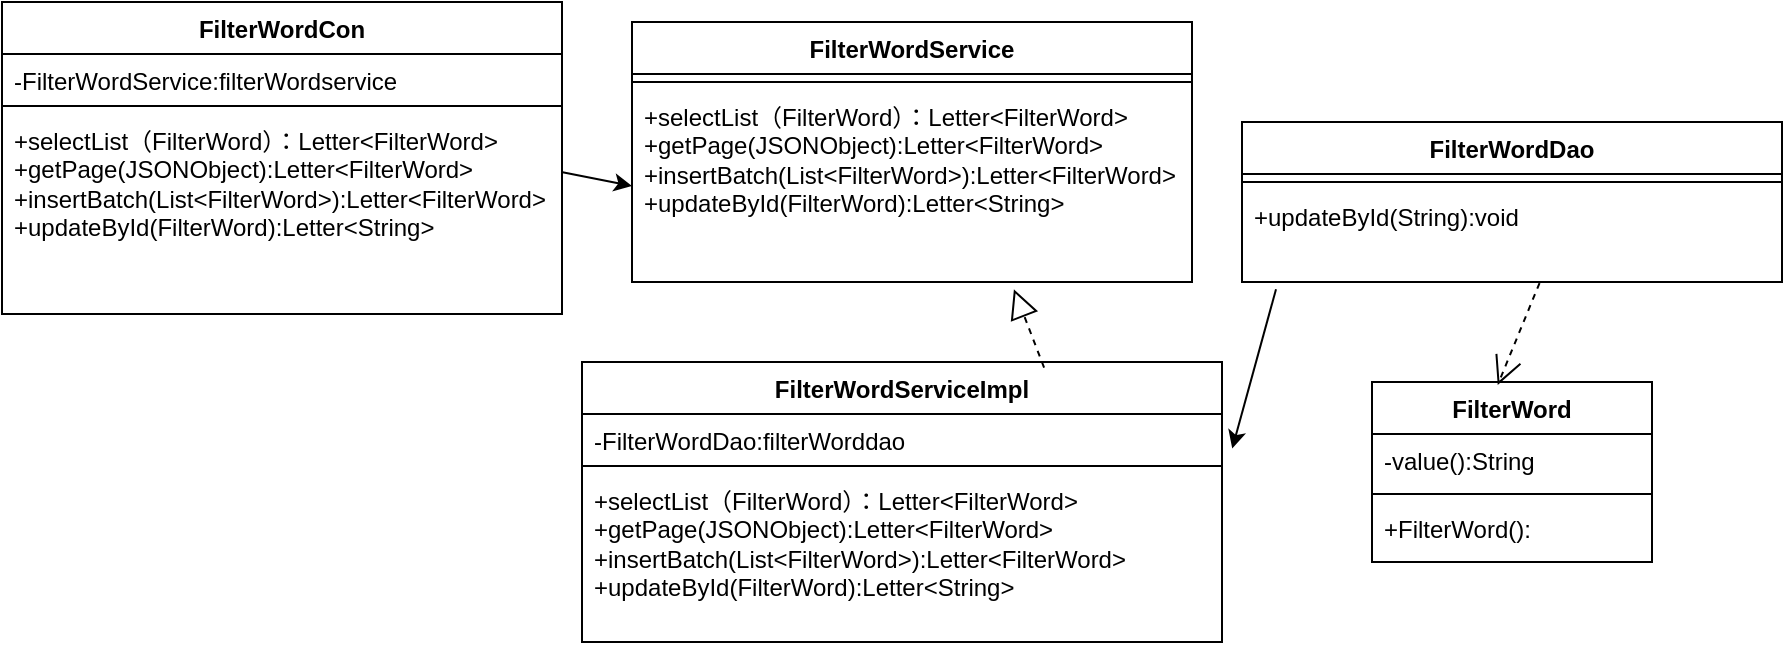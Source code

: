 <mxfile version="21.3.4" type="github">
  <diagram id="C5RBs43oDa-KdzZeNtuy" name="Page-1">
    <mxGraphModel dx="1877" dy="541" grid="1" gridSize="10" guides="1" tooltips="1" connect="1" arrows="1" fold="1" page="1" pageScale="1" pageWidth="827" pageHeight="1169" math="0" shadow="0">
      <root>
        <mxCell id="WIyWlLk6GJQsqaUBKTNV-0" />
        <mxCell id="WIyWlLk6GJQsqaUBKTNV-1" parent="WIyWlLk6GJQsqaUBKTNV-0" />
        <mxCell id="F-JWXadlDR7yPfgAgjF9-0" value="FilterWordService" style="swimlane;fontStyle=1;align=center;verticalAlign=top;childLayout=stackLayout;horizontal=1;startSize=26;horizontalStack=0;resizeParent=1;resizeParentMax=0;resizeLast=0;collapsible=1;marginBottom=0;whiteSpace=wrap;html=1;" parent="WIyWlLk6GJQsqaUBKTNV-1" vertex="1">
          <mxGeometry x="235" y="160" width="280" height="130" as="geometry" />
        </mxCell>
        <mxCell id="F-JWXadlDR7yPfgAgjF9-2" value="" style="line;strokeWidth=1;fillColor=none;align=left;verticalAlign=middle;spacingTop=-1;spacingLeft=3;spacingRight=3;rotatable=0;labelPosition=right;points=[];portConstraint=eastwest;strokeColor=inherit;" parent="F-JWXadlDR7yPfgAgjF9-0" vertex="1">
          <mxGeometry y="26" width="280" height="8" as="geometry" />
        </mxCell>
        <mxCell id="F-JWXadlDR7yPfgAgjF9-3" value="+selectList（FilterWord）：Letter&amp;lt;FilterWord&amp;gt;&lt;br style=&quot;border-color: var(--border-color);&quot;&gt;+getPage(JSONObject):Letter&amp;lt;FilterWord&amp;gt;&lt;br style=&quot;border-color: var(--border-color);&quot;&gt;+insertBatch(List&amp;lt;FilterWord&amp;gt;):Letter&amp;lt;FilterWord&amp;gt;&lt;br style=&quot;border-color: var(--border-color);&quot;&gt;+updateById(FilterWord):Letter&amp;lt;String&amp;gt;" style="text;strokeColor=none;fillColor=none;align=left;verticalAlign=top;spacingLeft=4;spacingRight=4;overflow=hidden;rotatable=0;points=[[0,0.5],[1,0.5]];portConstraint=eastwest;whiteSpace=wrap;html=1;" parent="F-JWXadlDR7yPfgAgjF9-0" vertex="1">
          <mxGeometry y="34" width="280" height="96" as="geometry" />
        </mxCell>
        <mxCell id="F-JWXadlDR7yPfgAgjF9-7" value="FilterWordCon" style="swimlane;fontStyle=1;align=center;verticalAlign=top;childLayout=stackLayout;horizontal=1;startSize=26;horizontalStack=0;resizeParent=1;resizeParentMax=0;resizeLast=0;collapsible=1;marginBottom=0;whiteSpace=wrap;html=1;" parent="WIyWlLk6GJQsqaUBKTNV-1" vertex="1">
          <mxGeometry x="-80" y="150" width="280" height="156" as="geometry" />
        </mxCell>
        <mxCell id="F-JWXadlDR7yPfgAgjF9-8" value="-FilterWordService:filterWordservice" style="text;strokeColor=none;fillColor=none;align=left;verticalAlign=top;spacingLeft=4;spacingRight=4;overflow=hidden;rotatable=0;points=[[0,0.5],[1,0.5]];portConstraint=eastwest;whiteSpace=wrap;html=1;" parent="F-JWXadlDR7yPfgAgjF9-7" vertex="1">
          <mxGeometry y="26" width="280" height="22" as="geometry" />
        </mxCell>
        <mxCell id="F-JWXadlDR7yPfgAgjF9-9" value="" style="line;strokeWidth=1;fillColor=none;align=left;verticalAlign=middle;spacingTop=-1;spacingLeft=3;spacingRight=3;rotatable=0;labelPosition=right;points=[];portConstraint=eastwest;strokeColor=inherit;" parent="F-JWXadlDR7yPfgAgjF9-7" vertex="1">
          <mxGeometry y="48" width="280" height="8" as="geometry" />
        </mxCell>
        <mxCell id="F-JWXadlDR7yPfgAgjF9-10" value="+selectList（FilterWord）：Letter&amp;lt;FilterWord&amp;gt;&lt;br&gt;+getPage(JSONObject):Letter&amp;lt;FilterWord&amp;gt;&lt;br&gt;+insertBatch(List&amp;lt;FilterWord&amp;gt;):Letter&amp;lt;FilterWord&amp;gt;&lt;br&gt;+updateById(FilterWord):Letter&amp;lt;String&amp;gt;" style="text;strokeColor=none;fillColor=none;align=left;verticalAlign=top;spacingLeft=4;spacingRight=4;overflow=hidden;rotatable=0;points=[[0,0.5],[1,0.5]];portConstraint=eastwest;whiteSpace=wrap;html=1;" parent="F-JWXadlDR7yPfgAgjF9-7" vertex="1">
          <mxGeometry y="56" width="280" height="100" as="geometry" />
        </mxCell>
        <mxCell id="F-JWXadlDR7yPfgAgjF9-12" value="FilterWordServiceImpl" style="swimlane;fontStyle=1;align=center;verticalAlign=top;childLayout=stackLayout;horizontal=1;startSize=26;horizontalStack=0;resizeParent=1;resizeParentMax=0;resizeLast=0;collapsible=1;marginBottom=0;whiteSpace=wrap;html=1;" parent="WIyWlLk6GJQsqaUBKTNV-1" vertex="1">
          <mxGeometry x="210" y="330" width="320" height="140" as="geometry" />
        </mxCell>
        <mxCell id="F-JWXadlDR7yPfgAgjF9-13" value="-FilterWordDao:filterWorddao" style="text;strokeColor=none;fillColor=none;align=left;verticalAlign=top;spacingLeft=4;spacingRight=4;overflow=hidden;rotatable=0;points=[[0,0.5],[1,0.5]];portConstraint=eastwest;whiteSpace=wrap;html=1;" parent="F-JWXadlDR7yPfgAgjF9-12" vertex="1">
          <mxGeometry y="26" width="320" height="22" as="geometry" />
        </mxCell>
        <mxCell id="F-JWXadlDR7yPfgAgjF9-14" value="" style="line;strokeWidth=1;fillColor=none;align=left;verticalAlign=middle;spacingTop=-1;spacingLeft=3;spacingRight=3;rotatable=0;labelPosition=right;points=[];portConstraint=eastwest;strokeColor=inherit;" parent="F-JWXadlDR7yPfgAgjF9-12" vertex="1">
          <mxGeometry y="48" width="320" height="8" as="geometry" />
        </mxCell>
        <mxCell id="F-JWXadlDR7yPfgAgjF9-15" value="+selectList（FilterWord）：Letter&amp;lt;FilterWord&amp;gt;&lt;br style=&quot;border-color: var(--border-color);&quot;&gt;+getPage(JSONObject):Letter&amp;lt;FilterWord&amp;gt;&lt;br style=&quot;border-color: var(--border-color);&quot;&gt;+insertBatch(List&amp;lt;FilterWord&amp;gt;):Letter&amp;lt;FilterWord&amp;gt;&lt;br style=&quot;border-color: var(--border-color);&quot;&gt;+updateById(FilterWord):Letter&amp;lt;String&amp;gt;" style="text;strokeColor=none;fillColor=none;align=left;verticalAlign=top;spacingLeft=4;spacingRight=4;overflow=hidden;rotatable=0;points=[[0,0.5],[1,0.5]];portConstraint=eastwest;whiteSpace=wrap;html=1;" parent="F-JWXadlDR7yPfgAgjF9-12" vertex="1">
          <mxGeometry y="56" width="320" height="84" as="geometry" />
        </mxCell>
        <mxCell id="F-JWXadlDR7yPfgAgjF9-17" value="FilterWordDao" style="swimlane;fontStyle=1;align=center;verticalAlign=top;childLayout=stackLayout;horizontal=1;startSize=26;horizontalStack=0;resizeParent=1;resizeParentMax=0;resizeLast=0;collapsible=1;marginBottom=0;whiteSpace=wrap;html=1;" parent="WIyWlLk6GJQsqaUBKTNV-1" vertex="1">
          <mxGeometry x="540" y="210" width="270" height="80" as="geometry" />
        </mxCell>
        <mxCell id="F-JWXadlDR7yPfgAgjF9-19" value="" style="line;strokeWidth=1;fillColor=none;align=left;verticalAlign=middle;spacingTop=-1;spacingLeft=3;spacingRight=3;rotatable=0;labelPosition=right;points=[];portConstraint=eastwest;strokeColor=inherit;" parent="F-JWXadlDR7yPfgAgjF9-17" vertex="1">
          <mxGeometry y="26" width="270" height="8" as="geometry" />
        </mxCell>
        <mxCell id="F-JWXadlDR7yPfgAgjF9-20" value="+updateById(String):void" style="text;strokeColor=none;fillColor=none;align=left;verticalAlign=top;spacingLeft=4;spacingRight=4;overflow=hidden;rotatable=0;points=[[0,0.5],[1,0.5]];portConstraint=eastwest;whiteSpace=wrap;html=1;" parent="F-JWXadlDR7yPfgAgjF9-17" vertex="1">
          <mxGeometry y="34" width="270" height="46" as="geometry" />
        </mxCell>
        <mxCell id="F-JWXadlDR7yPfgAgjF9-21" value="FilterWord" style="swimlane;fontStyle=1;align=center;verticalAlign=top;childLayout=stackLayout;horizontal=1;startSize=26;horizontalStack=0;resizeParent=1;resizeParentMax=0;resizeLast=0;collapsible=1;marginBottom=0;whiteSpace=wrap;html=1;" parent="WIyWlLk6GJQsqaUBKTNV-1" vertex="1">
          <mxGeometry x="605" y="340" width="140" height="90" as="geometry" />
        </mxCell>
        <mxCell id="F-JWXadlDR7yPfgAgjF9-22" value="-value():String" style="text;strokeColor=none;fillColor=none;align=left;verticalAlign=top;spacingLeft=4;spacingRight=4;overflow=hidden;rotatable=0;points=[[0,0.5],[1,0.5]];portConstraint=eastwest;whiteSpace=wrap;html=1;" parent="F-JWXadlDR7yPfgAgjF9-21" vertex="1">
          <mxGeometry y="26" width="140" height="26" as="geometry" />
        </mxCell>
        <mxCell id="F-JWXadlDR7yPfgAgjF9-23" value="" style="line;strokeWidth=1;fillColor=none;align=left;verticalAlign=middle;spacingTop=-1;spacingLeft=3;spacingRight=3;rotatable=0;labelPosition=right;points=[];portConstraint=eastwest;strokeColor=inherit;" parent="F-JWXadlDR7yPfgAgjF9-21" vertex="1">
          <mxGeometry y="52" width="140" height="8" as="geometry" />
        </mxCell>
        <mxCell id="F-JWXadlDR7yPfgAgjF9-24" value="+FilterWord():" style="text;strokeColor=none;fillColor=none;align=left;verticalAlign=top;spacingLeft=4;spacingRight=4;overflow=hidden;rotatable=0;points=[[0,0.5],[1,0.5]];portConstraint=eastwest;whiteSpace=wrap;html=1;" parent="F-JWXadlDR7yPfgAgjF9-21" vertex="1">
          <mxGeometry y="60" width="140" height="30" as="geometry" />
        </mxCell>
        <mxCell id="F-JWXadlDR7yPfgAgjF9-25" value="" style="endArrow=block;dashed=1;endFill=0;endSize=12;html=1;rounded=0;entryX=0.682;entryY=1.038;entryDx=0;entryDy=0;entryPerimeter=0;exitX=0.722;exitY=0.02;exitDx=0;exitDy=0;exitPerimeter=0;" parent="WIyWlLk6GJQsqaUBKTNV-1" source="F-JWXadlDR7yPfgAgjF9-12" target="F-JWXadlDR7yPfgAgjF9-3" edge="1">
          <mxGeometry width="160" relative="1" as="geometry">
            <mxPoint x="453" y="333" as="sourcePoint" />
            <mxPoint x="270" y="230" as="targetPoint" />
          </mxGeometry>
        </mxCell>
        <mxCell id="F-JWXadlDR7yPfgAgjF9-26" value="" style="endArrow=classic;html=1;rounded=0;exitX=1.001;exitY=0.291;exitDx=0;exitDy=0;exitPerimeter=0;entryX=0;entryY=0.5;entryDx=0;entryDy=0;" parent="WIyWlLk6GJQsqaUBKTNV-1" source="F-JWXadlDR7yPfgAgjF9-10" target="F-JWXadlDR7yPfgAgjF9-3" edge="1">
          <mxGeometry width="50" height="50" relative="1" as="geometry">
            <mxPoint x="260" y="260" as="sourcePoint" />
            <mxPoint x="50" y="210" as="targetPoint" />
          </mxGeometry>
        </mxCell>
        <mxCell id="F-JWXadlDR7yPfgAgjF9-27" value="" style="endArrow=classic;html=1;rounded=0;entryX=1.016;entryY=0.785;entryDx=0;entryDy=0;entryPerimeter=0;exitX=0.063;exitY=1.079;exitDx=0;exitDy=0;exitPerimeter=0;" parent="WIyWlLk6GJQsqaUBKTNV-1" source="F-JWXadlDR7yPfgAgjF9-20" target="F-JWXadlDR7yPfgAgjF9-13" edge="1">
          <mxGeometry width="50" height="50" relative="1" as="geometry">
            <mxPoint x="470" y="260" as="sourcePoint" />
            <mxPoint x="520" y="210" as="targetPoint" />
          </mxGeometry>
        </mxCell>
        <mxCell id="F-JWXadlDR7yPfgAgjF9-28" value="" style="endArrow=open;endFill=1;endSize=12;html=1;rounded=0;entryX=0.449;entryY=0.016;entryDx=0;entryDy=0;entryPerimeter=0;exitX=0.551;exitY=1.011;exitDx=0;exitDy=0;exitPerimeter=0;dashed=1;" parent="WIyWlLk6GJQsqaUBKTNV-1" source="F-JWXadlDR7yPfgAgjF9-20" target="F-JWXadlDR7yPfgAgjF9-21" edge="1">
          <mxGeometry width="160" relative="1" as="geometry">
            <mxPoint x="490" y="230" as="sourcePoint" />
            <mxPoint x="650" y="230" as="targetPoint" />
          </mxGeometry>
        </mxCell>
      </root>
    </mxGraphModel>
  </diagram>
</mxfile>
